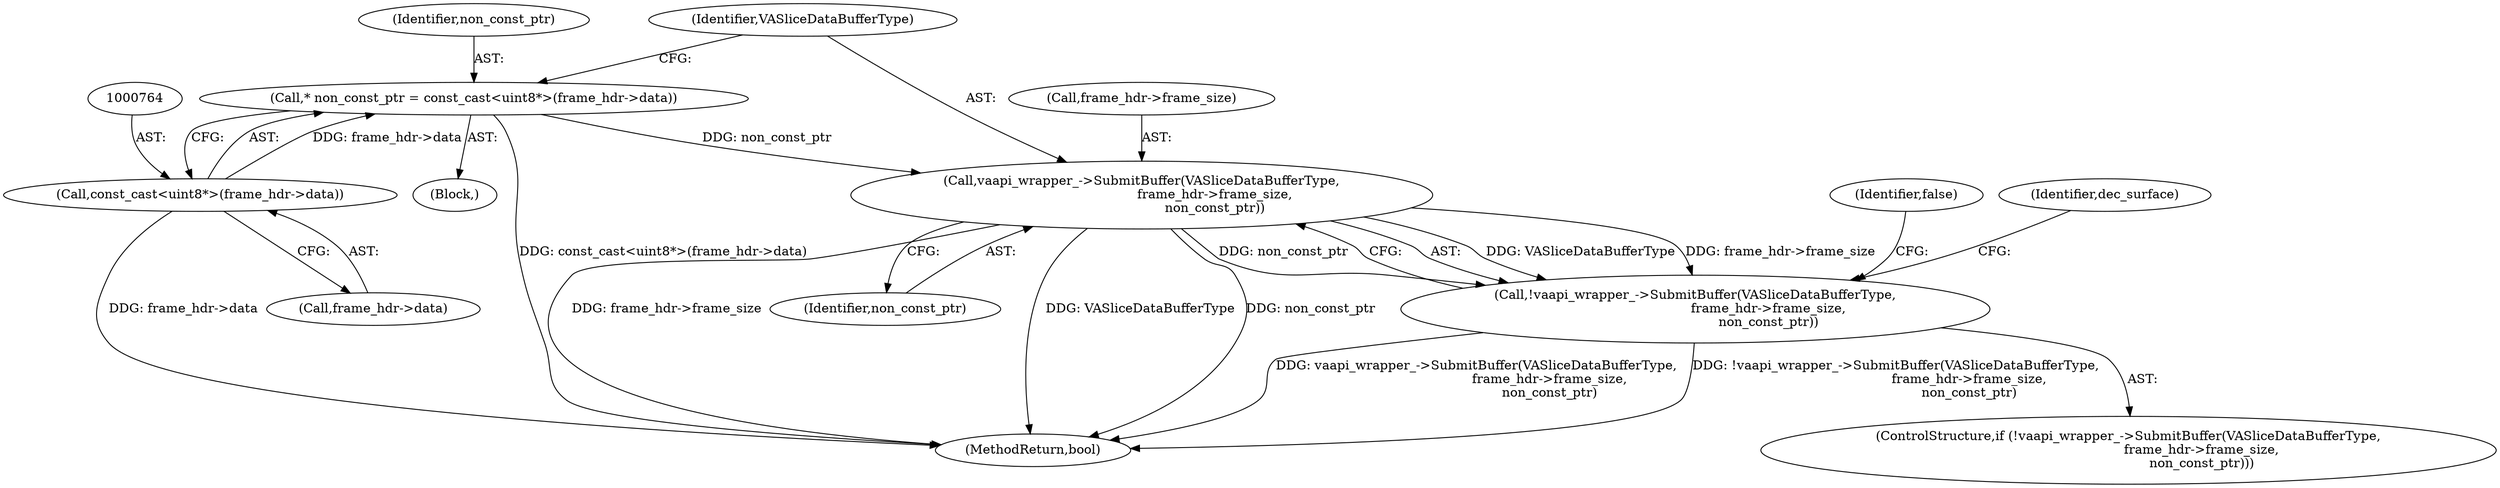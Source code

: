 digraph "0_Chrome_27c68f543e5eba779902447445dfb05ec3f5bf75_2@pointer" {
"1000770" [label="(Call,vaapi_wrapper_->SubmitBuffer(VASliceDataBufferType,\n                                    frame_hdr->frame_size,\n                                    non_const_ptr))"];
"1000761" [label="(Call,* non_const_ptr = const_cast<uint8*>(frame_hdr->data))"];
"1000763" [label="(Call,const_cast<uint8*>(frame_hdr->data))"];
"1000769" [label="(Call,!vaapi_wrapper_->SubmitBuffer(VASliceDataBufferType,\n                                    frame_hdr->frame_size,\n                                    non_const_ptr))"];
"1000769" [label="(Call,!vaapi_wrapper_->SubmitBuffer(VASliceDataBufferType,\n                                    frame_hdr->frame_size,\n                                    non_const_ptr))"];
"1000780" [label="(Identifier,dec_surface)"];
"1000762" [label="(Identifier,non_const_ptr)"];
"1000761" [label="(Call,* non_const_ptr = const_cast<uint8*>(frame_hdr->data))"];
"1000106" [label="(Block,)"];
"1000771" [label="(Identifier,VASliceDataBufferType)"];
"1000763" [label="(Call,const_cast<uint8*>(frame_hdr->data))"];
"1000777" [label="(Identifier,false)"];
"1000768" [label="(ControlStructure,if (!vaapi_wrapper_->SubmitBuffer(VASliceDataBufferType,\n                                    frame_hdr->frame_size,\n                                    non_const_ptr)))"];
"1000765" [label="(Call,frame_hdr->data)"];
"1000772" [label="(Call,frame_hdr->frame_size)"];
"1000786" [label="(MethodReturn,bool)"];
"1000775" [label="(Identifier,non_const_ptr)"];
"1000770" [label="(Call,vaapi_wrapper_->SubmitBuffer(VASliceDataBufferType,\n                                    frame_hdr->frame_size,\n                                    non_const_ptr))"];
"1000770" -> "1000769"  [label="AST: "];
"1000770" -> "1000775"  [label="CFG: "];
"1000771" -> "1000770"  [label="AST: "];
"1000772" -> "1000770"  [label="AST: "];
"1000775" -> "1000770"  [label="AST: "];
"1000769" -> "1000770"  [label="CFG: "];
"1000770" -> "1000786"  [label="DDG: frame_hdr->frame_size"];
"1000770" -> "1000786"  [label="DDG: VASliceDataBufferType"];
"1000770" -> "1000786"  [label="DDG: non_const_ptr"];
"1000770" -> "1000769"  [label="DDG: VASliceDataBufferType"];
"1000770" -> "1000769"  [label="DDG: frame_hdr->frame_size"];
"1000770" -> "1000769"  [label="DDG: non_const_ptr"];
"1000761" -> "1000770"  [label="DDG: non_const_ptr"];
"1000761" -> "1000106"  [label="AST: "];
"1000761" -> "1000763"  [label="CFG: "];
"1000762" -> "1000761"  [label="AST: "];
"1000763" -> "1000761"  [label="AST: "];
"1000771" -> "1000761"  [label="CFG: "];
"1000761" -> "1000786"  [label="DDG: const_cast<uint8*>(frame_hdr->data)"];
"1000763" -> "1000761"  [label="DDG: frame_hdr->data"];
"1000763" -> "1000765"  [label="CFG: "];
"1000764" -> "1000763"  [label="AST: "];
"1000765" -> "1000763"  [label="AST: "];
"1000763" -> "1000786"  [label="DDG: frame_hdr->data"];
"1000769" -> "1000768"  [label="AST: "];
"1000777" -> "1000769"  [label="CFG: "];
"1000780" -> "1000769"  [label="CFG: "];
"1000769" -> "1000786"  [label="DDG: !vaapi_wrapper_->SubmitBuffer(VASliceDataBufferType,\n                                    frame_hdr->frame_size,\n                                    non_const_ptr)"];
"1000769" -> "1000786"  [label="DDG: vaapi_wrapper_->SubmitBuffer(VASliceDataBufferType,\n                                    frame_hdr->frame_size,\n                                    non_const_ptr)"];
}
